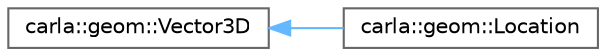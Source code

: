 digraph "类继承关系图"
{
 // INTERACTIVE_SVG=YES
 // LATEX_PDF_SIZE
  bgcolor="transparent";
  edge [fontname=Helvetica,fontsize=10,labelfontname=Helvetica,labelfontsize=10];
  node [fontname=Helvetica,fontsize=10,shape=box,height=0.2,width=0.4];
  rankdir="LR";
  Node0 [id="Node000000",label="carla::geom::Vector3D",height=0.2,width=0.4,color="grey40", fillcolor="white", style="filled",URL="$d9/dfe/classcarla_1_1geom_1_1Vector3D.html",tooltip=" "];
  Node0 -> Node1 [id="edge72_Node000000_Node000001",dir="back",color="steelblue1",style="solid",tooltip=" "];
  Node1 [id="Node000001",label="carla::geom::Location",height=0.2,width=0.4,color="grey40", fillcolor="white", style="filled",URL="$de/d23/classcarla_1_1geom_1_1Location.html",tooltip=" "];
}
